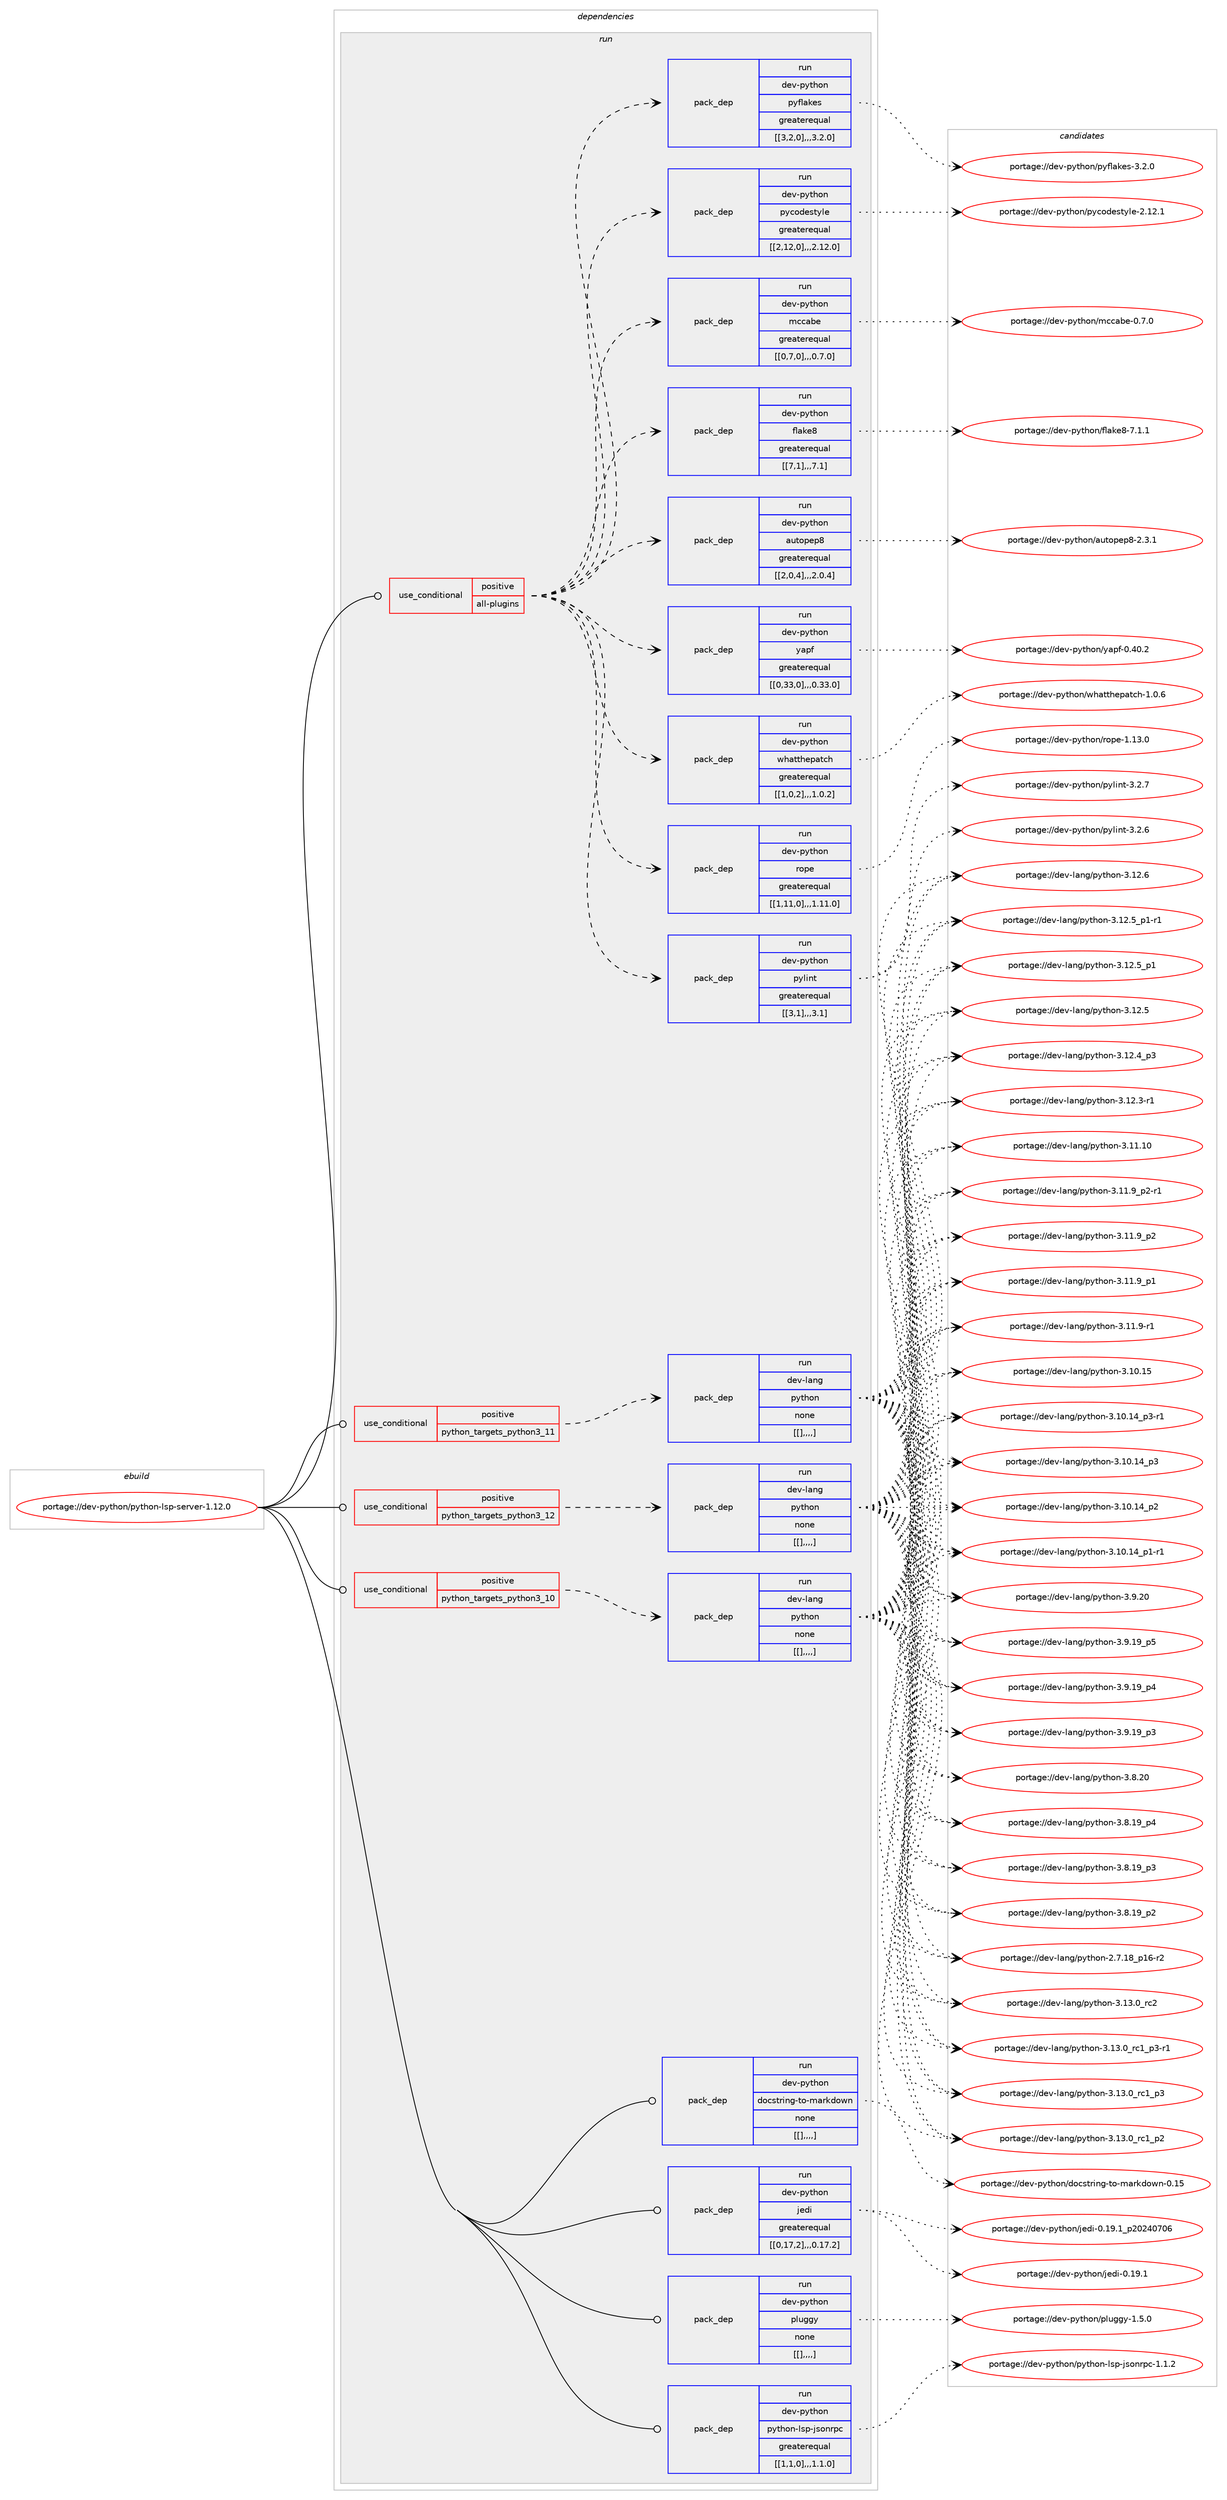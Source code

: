 digraph prolog {

# *************
# Graph options
# *************

newrank=true;
concentrate=true;
compound=true;
graph [rankdir=LR,fontname=Helvetica,fontsize=10,ranksep=1.5];#, ranksep=2.5, nodesep=0.2];
edge  [arrowhead=vee];
node  [fontname=Helvetica,fontsize=10];

# **********
# The ebuild
# **********

subgraph cluster_leftcol {
color=gray;
label=<<i>ebuild</i>>;
id [label="portage://dev-python/python-lsp-server-1.12.0", color=red, width=4, href="../dev-python/python-lsp-server-1.12.0.svg"];
}

# ****************
# The dependencies
# ****************

subgraph cluster_midcol {
color=gray;
label=<<i>dependencies</i>>;
subgraph cluster_compile {
fillcolor="#eeeeee";
style=filled;
label=<<i>compile</i>>;
}
subgraph cluster_compileandrun {
fillcolor="#eeeeee";
style=filled;
label=<<i>compile and run</i>>;
}
subgraph cluster_run {
fillcolor="#eeeeee";
style=filled;
label=<<i>run</i>>;
subgraph cond39232 {
dependency161999 [label=<<TABLE BORDER="0" CELLBORDER="1" CELLSPACING="0" CELLPADDING="4"><TR><TD ROWSPAN="3" CELLPADDING="10">use_conditional</TD></TR><TR><TD>positive</TD></TR><TR><TD>all-plugins</TD></TR></TABLE>>, shape=none, color=red];
subgraph pack121510 {
dependency162000 [label=<<TABLE BORDER="0" CELLBORDER="1" CELLSPACING="0" CELLPADDING="4" WIDTH="220"><TR><TD ROWSPAN="6" CELLPADDING="30">pack_dep</TD></TR><TR><TD WIDTH="110">run</TD></TR><TR><TD>dev-python</TD></TR><TR><TD>autopep8</TD></TR><TR><TD>greaterequal</TD></TR><TR><TD>[[2,0,4],,,2.0.4]</TD></TR></TABLE>>, shape=none, color=blue];
}
dependency161999:e -> dependency162000:w [weight=20,style="dashed",arrowhead="vee"];
subgraph pack121511 {
dependency162001 [label=<<TABLE BORDER="0" CELLBORDER="1" CELLSPACING="0" CELLPADDING="4" WIDTH="220"><TR><TD ROWSPAN="6" CELLPADDING="30">pack_dep</TD></TR><TR><TD WIDTH="110">run</TD></TR><TR><TD>dev-python</TD></TR><TR><TD>flake8</TD></TR><TR><TD>greaterequal</TD></TR><TR><TD>[[7,1],,,7.1]</TD></TR></TABLE>>, shape=none, color=blue];
}
dependency161999:e -> dependency162001:w [weight=20,style="dashed",arrowhead="vee"];
subgraph pack121512 {
dependency162002 [label=<<TABLE BORDER="0" CELLBORDER="1" CELLSPACING="0" CELLPADDING="4" WIDTH="220"><TR><TD ROWSPAN="6" CELLPADDING="30">pack_dep</TD></TR><TR><TD WIDTH="110">run</TD></TR><TR><TD>dev-python</TD></TR><TR><TD>mccabe</TD></TR><TR><TD>greaterequal</TD></TR><TR><TD>[[0,7,0],,,0.7.0]</TD></TR></TABLE>>, shape=none, color=blue];
}
dependency161999:e -> dependency162002:w [weight=20,style="dashed",arrowhead="vee"];
subgraph pack121513 {
dependency162003 [label=<<TABLE BORDER="0" CELLBORDER="1" CELLSPACING="0" CELLPADDING="4" WIDTH="220"><TR><TD ROWSPAN="6" CELLPADDING="30">pack_dep</TD></TR><TR><TD WIDTH="110">run</TD></TR><TR><TD>dev-python</TD></TR><TR><TD>pycodestyle</TD></TR><TR><TD>greaterequal</TD></TR><TR><TD>[[2,12,0],,,2.12.0]</TD></TR></TABLE>>, shape=none, color=blue];
}
dependency161999:e -> dependency162003:w [weight=20,style="dashed",arrowhead="vee"];
subgraph pack121514 {
dependency162004 [label=<<TABLE BORDER="0" CELLBORDER="1" CELLSPACING="0" CELLPADDING="4" WIDTH="220"><TR><TD ROWSPAN="6" CELLPADDING="30">pack_dep</TD></TR><TR><TD WIDTH="110">run</TD></TR><TR><TD>dev-python</TD></TR><TR><TD>pyflakes</TD></TR><TR><TD>greaterequal</TD></TR><TR><TD>[[3,2,0],,,3.2.0]</TD></TR></TABLE>>, shape=none, color=blue];
}
dependency161999:e -> dependency162004:w [weight=20,style="dashed",arrowhead="vee"];
subgraph pack121515 {
dependency162005 [label=<<TABLE BORDER="0" CELLBORDER="1" CELLSPACING="0" CELLPADDING="4" WIDTH="220"><TR><TD ROWSPAN="6" CELLPADDING="30">pack_dep</TD></TR><TR><TD WIDTH="110">run</TD></TR><TR><TD>dev-python</TD></TR><TR><TD>pylint</TD></TR><TR><TD>greaterequal</TD></TR><TR><TD>[[3,1],,,3.1]</TD></TR></TABLE>>, shape=none, color=blue];
}
dependency161999:e -> dependency162005:w [weight=20,style="dashed",arrowhead="vee"];
subgraph pack121516 {
dependency162006 [label=<<TABLE BORDER="0" CELLBORDER="1" CELLSPACING="0" CELLPADDING="4" WIDTH="220"><TR><TD ROWSPAN="6" CELLPADDING="30">pack_dep</TD></TR><TR><TD WIDTH="110">run</TD></TR><TR><TD>dev-python</TD></TR><TR><TD>rope</TD></TR><TR><TD>greaterequal</TD></TR><TR><TD>[[1,11,0],,,1.11.0]</TD></TR></TABLE>>, shape=none, color=blue];
}
dependency161999:e -> dependency162006:w [weight=20,style="dashed",arrowhead="vee"];
subgraph pack121517 {
dependency162007 [label=<<TABLE BORDER="0" CELLBORDER="1" CELLSPACING="0" CELLPADDING="4" WIDTH="220"><TR><TD ROWSPAN="6" CELLPADDING="30">pack_dep</TD></TR><TR><TD WIDTH="110">run</TD></TR><TR><TD>dev-python</TD></TR><TR><TD>whatthepatch</TD></TR><TR><TD>greaterequal</TD></TR><TR><TD>[[1,0,2],,,1.0.2]</TD></TR></TABLE>>, shape=none, color=blue];
}
dependency161999:e -> dependency162007:w [weight=20,style="dashed",arrowhead="vee"];
subgraph pack121518 {
dependency162008 [label=<<TABLE BORDER="0" CELLBORDER="1" CELLSPACING="0" CELLPADDING="4" WIDTH="220"><TR><TD ROWSPAN="6" CELLPADDING="30">pack_dep</TD></TR><TR><TD WIDTH="110">run</TD></TR><TR><TD>dev-python</TD></TR><TR><TD>yapf</TD></TR><TR><TD>greaterequal</TD></TR><TR><TD>[[0,33,0],,,0.33.0]</TD></TR></TABLE>>, shape=none, color=blue];
}
dependency161999:e -> dependency162008:w [weight=20,style="dashed",arrowhead="vee"];
}
id:e -> dependency161999:w [weight=20,style="solid",arrowhead="odot"];
subgraph cond39233 {
dependency162009 [label=<<TABLE BORDER="0" CELLBORDER="1" CELLSPACING="0" CELLPADDING="4"><TR><TD ROWSPAN="3" CELLPADDING="10">use_conditional</TD></TR><TR><TD>positive</TD></TR><TR><TD>python_targets_python3_10</TD></TR></TABLE>>, shape=none, color=red];
subgraph pack121519 {
dependency162010 [label=<<TABLE BORDER="0" CELLBORDER="1" CELLSPACING="0" CELLPADDING="4" WIDTH="220"><TR><TD ROWSPAN="6" CELLPADDING="30">pack_dep</TD></TR><TR><TD WIDTH="110">run</TD></TR><TR><TD>dev-lang</TD></TR><TR><TD>python</TD></TR><TR><TD>none</TD></TR><TR><TD>[[],,,,]</TD></TR></TABLE>>, shape=none, color=blue];
}
dependency162009:e -> dependency162010:w [weight=20,style="dashed",arrowhead="vee"];
}
id:e -> dependency162009:w [weight=20,style="solid",arrowhead="odot"];
subgraph cond39234 {
dependency162011 [label=<<TABLE BORDER="0" CELLBORDER="1" CELLSPACING="0" CELLPADDING="4"><TR><TD ROWSPAN="3" CELLPADDING="10">use_conditional</TD></TR><TR><TD>positive</TD></TR><TR><TD>python_targets_python3_11</TD></TR></TABLE>>, shape=none, color=red];
subgraph pack121520 {
dependency162012 [label=<<TABLE BORDER="0" CELLBORDER="1" CELLSPACING="0" CELLPADDING="4" WIDTH="220"><TR><TD ROWSPAN="6" CELLPADDING="30">pack_dep</TD></TR><TR><TD WIDTH="110">run</TD></TR><TR><TD>dev-lang</TD></TR><TR><TD>python</TD></TR><TR><TD>none</TD></TR><TR><TD>[[],,,,]</TD></TR></TABLE>>, shape=none, color=blue];
}
dependency162011:e -> dependency162012:w [weight=20,style="dashed",arrowhead="vee"];
}
id:e -> dependency162011:w [weight=20,style="solid",arrowhead="odot"];
subgraph cond39235 {
dependency162013 [label=<<TABLE BORDER="0" CELLBORDER="1" CELLSPACING="0" CELLPADDING="4"><TR><TD ROWSPAN="3" CELLPADDING="10">use_conditional</TD></TR><TR><TD>positive</TD></TR><TR><TD>python_targets_python3_12</TD></TR></TABLE>>, shape=none, color=red];
subgraph pack121521 {
dependency162014 [label=<<TABLE BORDER="0" CELLBORDER="1" CELLSPACING="0" CELLPADDING="4" WIDTH="220"><TR><TD ROWSPAN="6" CELLPADDING="30">pack_dep</TD></TR><TR><TD WIDTH="110">run</TD></TR><TR><TD>dev-lang</TD></TR><TR><TD>python</TD></TR><TR><TD>none</TD></TR><TR><TD>[[],,,,]</TD></TR></TABLE>>, shape=none, color=blue];
}
dependency162013:e -> dependency162014:w [weight=20,style="dashed",arrowhead="vee"];
}
id:e -> dependency162013:w [weight=20,style="solid",arrowhead="odot"];
subgraph pack121522 {
dependency162015 [label=<<TABLE BORDER="0" CELLBORDER="1" CELLSPACING="0" CELLPADDING="4" WIDTH="220"><TR><TD ROWSPAN="6" CELLPADDING="30">pack_dep</TD></TR><TR><TD WIDTH="110">run</TD></TR><TR><TD>dev-python</TD></TR><TR><TD>docstring-to-markdown</TD></TR><TR><TD>none</TD></TR><TR><TD>[[],,,,]</TD></TR></TABLE>>, shape=none, color=blue];
}
id:e -> dependency162015:w [weight=20,style="solid",arrowhead="odot"];
subgraph pack121523 {
dependency162016 [label=<<TABLE BORDER="0" CELLBORDER="1" CELLSPACING="0" CELLPADDING="4" WIDTH="220"><TR><TD ROWSPAN="6" CELLPADDING="30">pack_dep</TD></TR><TR><TD WIDTH="110">run</TD></TR><TR><TD>dev-python</TD></TR><TR><TD>jedi</TD></TR><TR><TD>greaterequal</TD></TR><TR><TD>[[0,17,2],,,0.17.2]</TD></TR></TABLE>>, shape=none, color=blue];
}
id:e -> dependency162016:w [weight=20,style="solid",arrowhead="odot"];
subgraph pack121524 {
dependency162017 [label=<<TABLE BORDER="0" CELLBORDER="1" CELLSPACING="0" CELLPADDING="4" WIDTH="220"><TR><TD ROWSPAN="6" CELLPADDING="30">pack_dep</TD></TR><TR><TD WIDTH="110">run</TD></TR><TR><TD>dev-python</TD></TR><TR><TD>pluggy</TD></TR><TR><TD>none</TD></TR><TR><TD>[[],,,,]</TD></TR></TABLE>>, shape=none, color=blue];
}
id:e -> dependency162017:w [weight=20,style="solid",arrowhead="odot"];
subgraph pack121525 {
dependency162018 [label=<<TABLE BORDER="0" CELLBORDER="1" CELLSPACING="0" CELLPADDING="4" WIDTH="220"><TR><TD ROWSPAN="6" CELLPADDING="30">pack_dep</TD></TR><TR><TD WIDTH="110">run</TD></TR><TR><TD>dev-python</TD></TR><TR><TD>python-lsp-jsonrpc</TD></TR><TR><TD>greaterequal</TD></TR><TR><TD>[[1,1,0],,,1.1.0]</TD></TR></TABLE>>, shape=none, color=blue];
}
id:e -> dependency162018:w [weight=20,style="solid",arrowhead="odot"];
}
}

# **************
# The candidates
# **************

subgraph cluster_choices {
rank=same;
color=gray;
label=<<i>candidates</i>>;

subgraph choice121510 {
color=black;
nodesep=1;
choice10010111845112121116104111110479711711611111210111256455046514649 [label="portage://dev-python/autopep8-2.3.1", color=red, width=4,href="../dev-python/autopep8-2.3.1.svg"];
dependency162000:e -> choice10010111845112121116104111110479711711611111210111256455046514649:w [style=dotted,weight="100"];
}
subgraph choice121511 {
color=black;
nodesep=1;
choice10010111845112121116104111110471021089710710156455546494649 [label="portage://dev-python/flake8-7.1.1", color=red, width=4,href="../dev-python/flake8-7.1.1.svg"];
dependency162001:e -> choice10010111845112121116104111110471021089710710156455546494649:w [style=dotted,weight="100"];
}
subgraph choice121512 {
color=black;
nodesep=1;
choice100101118451121211161041111104710999999798101454846554648 [label="portage://dev-python/mccabe-0.7.0", color=red, width=4,href="../dev-python/mccabe-0.7.0.svg"];
dependency162002:e -> choice100101118451121211161041111104710999999798101454846554648:w [style=dotted,weight="100"];
}
subgraph choice121513 {
color=black;
nodesep=1;
choice10010111845112121116104111110471121219911110010111511612110810145504649504649 [label="portage://dev-python/pycodestyle-2.12.1", color=red, width=4,href="../dev-python/pycodestyle-2.12.1.svg"];
dependency162003:e -> choice10010111845112121116104111110471121219911110010111511612110810145504649504649:w [style=dotted,weight="100"];
}
subgraph choice121514 {
color=black;
nodesep=1;
choice100101118451121211161041111104711212110210897107101115455146504648 [label="portage://dev-python/pyflakes-3.2.0", color=red, width=4,href="../dev-python/pyflakes-3.2.0.svg"];
dependency162004:e -> choice100101118451121211161041111104711212110210897107101115455146504648:w [style=dotted,weight="100"];
}
subgraph choice121515 {
color=black;
nodesep=1;
choice1001011184511212111610411111047112121108105110116455146504655 [label="portage://dev-python/pylint-3.2.7", color=red, width=4,href="../dev-python/pylint-3.2.7.svg"];
choice1001011184511212111610411111047112121108105110116455146504654 [label="portage://dev-python/pylint-3.2.6", color=red, width=4,href="../dev-python/pylint-3.2.6.svg"];
dependency162005:e -> choice1001011184511212111610411111047112121108105110116455146504655:w [style=dotted,weight="100"];
dependency162005:e -> choice1001011184511212111610411111047112121108105110116455146504654:w [style=dotted,weight="100"];
}
subgraph choice121516 {
color=black;
nodesep=1;
choice100101118451121211161041111104711411111210145494649514648 [label="portage://dev-python/rope-1.13.0", color=red, width=4,href="../dev-python/rope-1.13.0.svg"];
dependency162006:e -> choice100101118451121211161041111104711411111210145494649514648:w [style=dotted,weight="100"];
}
subgraph choice121517 {
color=black;
nodesep=1;
choice1001011184511212111610411111047119104971161161041011129711699104454946484654 [label="portage://dev-python/whatthepatch-1.0.6", color=red, width=4,href="../dev-python/whatthepatch-1.0.6.svg"];
dependency162007:e -> choice1001011184511212111610411111047119104971161161041011129711699104454946484654:w [style=dotted,weight="100"];
}
subgraph choice121518 {
color=black;
nodesep=1;
choice10010111845112121116104111110471219711210245484652484650 [label="portage://dev-python/yapf-0.40.2", color=red, width=4,href="../dev-python/yapf-0.40.2.svg"];
dependency162008:e -> choice10010111845112121116104111110471219711210245484652484650:w [style=dotted,weight="100"];
}
subgraph choice121519 {
color=black;
nodesep=1;
choice10010111845108971101034711212111610411111045514649514648951149950 [label="portage://dev-lang/python-3.13.0_rc2", color=red, width=4,href="../dev-lang/python-3.13.0_rc2.svg"];
choice1001011184510897110103471121211161041111104551464951464895114994995112514511449 [label="portage://dev-lang/python-3.13.0_rc1_p3-r1", color=red, width=4,href="../dev-lang/python-3.13.0_rc1_p3-r1.svg"];
choice100101118451089711010347112121116104111110455146495146489511499499511251 [label="portage://dev-lang/python-3.13.0_rc1_p3", color=red, width=4,href="../dev-lang/python-3.13.0_rc1_p3.svg"];
choice100101118451089711010347112121116104111110455146495146489511499499511250 [label="portage://dev-lang/python-3.13.0_rc1_p2", color=red, width=4,href="../dev-lang/python-3.13.0_rc1_p2.svg"];
choice10010111845108971101034711212111610411111045514649504654 [label="portage://dev-lang/python-3.12.6", color=red, width=4,href="../dev-lang/python-3.12.6.svg"];
choice1001011184510897110103471121211161041111104551464950465395112494511449 [label="portage://dev-lang/python-3.12.5_p1-r1", color=red, width=4,href="../dev-lang/python-3.12.5_p1-r1.svg"];
choice100101118451089711010347112121116104111110455146495046539511249 [label="portage://dev-lang/python-3.12.5_p1", color=red, width=4,href="../dev-lang/python-3.12.5_p1.svg"];
choice10010111845108971101034711212111610411111045514649504653 [label="portage://dev-lang/python-3.12.5", color=red, width=4,href="../dev-lang/python-3.12.5.svg"];
choice100101118451089711010347112121116104111110455146495046529511251 [label="portage://dev-lang/python-3.12.4_p3", color=red, width=4,href="../dev-lang/python-3.12.4_p3.svg"];
choice100101118451089711010347112121116104111110455146495046514511449 [label="portage://dev-lang/python-3.12.3-r1", color=red, width=4,href="../dev-lang/python-3.12.3-r1.svg"];
choice1001011184510897110103471121211161041111104551464949464948 [label="portage://dev-lang/python-3.11.10", color=red, width=4,href="../dev-lang/python-3.11.10.svg"];
choice1001011184510897110103471121211161041111104551464949465795112504511449 [label="portage://dev-lang/python-3.11.9_p2-r1", color=red, width=4,href="../dev-lang/python-3.11.9_p2-r1.svg"];
choice100101118451089711010347112121116104111110455146494946579511250 [label="portage://dev-lang/python-3.11.9_p2", color=red, width=4,href="../dev-lang/python-3.11.9_p2.svg"];
choice100101118451089711010347112121116104111110455146494946579511249 [label="portage://dev-lang/python-3.11.9_p1", color=red, width=4,href="../dev-lang/python-3.11.9_p1.svg"];
choice100101118451089711010347112121116104111110455146494946574511449 [label="portage://dev-lang/python-3.11.9-r1", color=red, width=4,href="../dev-lang/python-3.11.9-r1.svg"];
choice1001011184510897110103471121211161041111104551464948464953 [label="portage://dev-lang/python-3.10.15", color=red, width=4,href="../dev-lang/python-3.10.15.svg"];
choice100101118451089711010347112121116104111110455146494846495295112514511449 [label="portage://dev-lang/python-3.10.14_p3-r1", color=red, width=4,href="../dev-lang/python-3.10.14_p3-r1.svg"];
choice10010111845108971101034711212111610411111045514649484649529511251 [label="portage://dev-lang/python-3.10.14_p3", color=red, width=4,href="../dev-lang/python-3.10.14_p3.svg"];
choice10010111845108971101034711212111610411111045514649484649529511250 [label="portage://dev-lang/python-3.10.14_p2", color=red, width=4,href="../dev-lang/python-3.10.14_p2.svg"];
choice100101118451089711010347112121116104111110455146494846495295112494511449 [label="portage://dev-lang/python-3.10.14_p1-r1", color=red, width=4,href="../dev-lang/python-3.10.14_p1-r1.svg"];
choice10010111845108971101034711212111610411111045514657465048 [label="portage://dev-lang/python-3.9.20", color=red, width=4,href="../dev-lang/python-3.9.20.svg"];
choice100101118451089711010347112121116104111110455146574649579511253 [label="portage://dev-lang/python-3.9.19_p5", color=red, width=4,href="../dev-lang/python-3.9.19_p5.svg"];
choice100101118451089711010347112121116104111110455146574649579511252 [label="portage://dev-lang/python-3.9.19_p4", color=red, width=4,href="../dev-lang/python-3.9.19_p4.svg"];
choice100101118451089711010347112121116104111110455146574649579511251 [label="portage://dev-lang/python-3.9.19_p3", color=red, width=4,href="../dev-lang/python-3.9.19_p3.svg"];
choice10010111845108971101034711212111610411111045514656465048 [label="portage://dev-lang/python-3.8.20", color=red, width=4,href="../dev-lang/python-3.8.20.svg"];
choice100101118451089711010347112121116104111110455146564649579511252 [label="portage://dev-lang/python-3.8.19_p4", color=red, width=4,href="../dev-lang/python-3.8.19_p4.svg"];
choice100101118451089711010347112121116104111110455146564649579511251 [label="portage://dev-lang/python-3.8.19_p3", color=red, width=4,href="../dev-lang/python-3.8.19_p3.svg"];
choice100101118451089711010347112121116104111110455146564649579511250 [label="portage://dev-lang/python-3.8.19_p2", color=red, width=4,href="../dev-lang/python-3.8.19_p2.svg"];
choice100101118451089711010347112121116104111110455046554649569511249544511450 [label="portage://dev-lang/python-2.7.18_p16-r2", color=red, width=4,href="../dev-lang/python-2.7.18_p16-r2.svg"];
dependency162010:e -> choice10010111845108971101034711212111610411111045514649514648951149950:w [style=dotted,weight="100"];
dependency162010:e -> choice1001011184510897110103471121211161041111104551464951464895114994995112514511449:w [style=dotted,weight="100"];
dependency162010:e -> choice100101118451089711010347112121116104111110455146495146489511499499511251:w [style=dotted,weight="100"];
dependency162010:e -> choice100101118451089711010347112121116104111110455146495146489511499499511250:w [style=dotted,weight="100"];
dependency162010:e -> choice10010111845108971101034711212111610411111045514649504654:w [style=dotted,weight="100"];
dependency162010:e -> choice1001011184510897110103471121211161041111104551464950465395112494511449:w [style=dotted,weight="100"];
dependency162010:e -> choice100101118451089711010347112121116104111110455146495046539511249:w [style=dotted,weight="100"];
dependency162010:e -> choice10010111845108971101034711212111610411111045514649504653:w [style=dotted,weight="100"];
dependency162010:e -> choice100101118451089711010347112121116104111110455146495046529511251:w [style=dotted,weight="100"];
dependency162010:e -> choice100101118451089711010347112121116104111110455146495046514511449:w [style=dotted,weight="100"];
dependency162010:e -> choice1001011184510897110103471121211161041111104551464949464948:w [style=dotted,weight="100"];
dependency162010:e -> choice1001011184510897110103471121211161041111104551464949465795112504511449:w [style=dotted,weight="100"];
dependency162010:e -> choice100101118451089711010347112121116104111110455146494946579511250:w [style=dotted,weight="100"];
dependency162010:e -> choice100101118451089711010347112121116104111110455146494946579511249:w [style=dotted,weight="100"];
dependency162010:e -> choice100101118451089711010347112121116104111110455146494946574511449:w [style=dotted,weight="100"];
dependency162010:e -> choice1001011184510897110103471121211161041111104551464948464953:w [style=dotted,weight="100"];
dependency162010:e -> choice100101118451089711010347112121116104111110455146494846495295112514511449:w [style=dotted,weight="100"];
dependency162010:e -> choice10010111845108971101034711212111610411111045514649484649529511251:w [style=dotted,weight="100"];
dependency162010:e -> choice10010111845108971101034711212111610411111045514649484649529511250:w [style=dotted,weight="100"];
dependency162010:e -> choice100101118451089711010347112121116104111110455146494846495295112494511449:w [style=dotted,weight="100"];
dependency162010:e -> choice10010111845108971101034711212111610411111045514657465048:w [style=dotted,weight="100"];
dependency162010:e -> choice100101118451089711010347112121116104111110455146574649579511253:w [style=dotted,weight="100"];
dependency162010:e -> choice100101118451089711010347112121116104111110455146574649579511252:w [style=dotted,weight="100"];
dependency162010:e -> choice100101118451089711010347112121116104111110455146574649579511251:w [style=dotted,weight="100"];
dependency162010:e -> choice10010111845108971101034711212111610411111045514656465048:w [style=dotted,weight="100"];
dependency162010:e -> choice100101118451089711010347112121116104111110455146564649579511252:w [style=dotted,weight="100"];
dependency162010:e -> choice100101118451089711010347112121116104111110455146564649579511251:w [style=dotted,weight="100"];
dependency162010:e -> choice100101118451089711010347112121116104111110455146564649579511250:w [style=dotted,weight="100"];
dependency162010:e -> choice100101118451089711010347112121116104111110455046554649569511249544511450:w [style=dotted,weight="100"];
}
subgraph choice121520 {
color=black;
nodesep=1;
choice10010111845108971101034711212111610411111045514649514648951149950 [label="portage://dev-lang/python-3.13.0_rc2", color=red, width=4,href="../dev-lang/python-3.13.0_rc2.svg"];
choice1001011184510897110103471121211161041111104551464951464895114994995112514511449 [label="portage://dev-lang/python-3.13.0_rc1_p3-r1", color=red, width=4,href="../dev-lang/python-3.13.0_rc1_p3-r1.svg"];
choice100101118451089711010347112121116104111110455146495146489511499499511251 [label="portage://dev-lang/python-3.13.0_rc1_p3", color=red, width=4,href="../dev-lang/python-3.13.0_rc1_p3.svg"];
choice100101118451089711010347112121116104111110455146495146489511499499511250 [label="portage://dev-lang/python-3.13.0_rc1_p2", color=red, width=4,href="../dev-lang/python-3.13.0_rc1_p2.svg"];
choice10010111845108971101034711212111610411111045514649504654 [label="portage://dev-lang/python-3.12.6", color=red, width=4,href="../dev-lang/python-3.12.6.svg"];
choice1001011184510897110103471121211161041111104551464950465395112494511449 [label="portage://dev-lang/python-3.12.5_p1-r1", color=red, width=4,href="../dev-lang/python-3.12.5_p1-r1.svg"];
choice100101118451089711010347112121116104111110455146495046539511249 [label="portage://dev-lang/python-3.12.5_p1", color=red, width=4,href="../dev-lang/python-3.12.5_p1.svg"];
choice10010111845108971101034711212111610411111045514649504653 [label="portage://dev-lang/python-3.12.5", color=red, width=4,href="../dev-lang/python-3.12.5.svg"];
choice100101118451089711010347112121116104111110455146495046529511251 [label="portage://dev-lang/python-3.12.4_p3", color=red, width=4,href="../dev-lang/python-3.12.4_p3.svg"];
choice100101118451089711010347112121116104111110455146495046514511449 [label="portage://dev-lang/python-3.12.3-r1", color=red, width=4,href="../dev-lang/python-3.12.3-r1.svg"];
choice1001011184510897110103471121211161041111104551464949464948 [label="portage://dev-lang/python-3.11.10", color=red, width=4,href="../dev-lang/python-3.11.10.svg"];
choice1001011184510897110103471121211161041111104551464949465795112504511449 [label="portage://dev-lang/python-3.11.9_p2-r1", color=red, width=4,href="../dev-lang/python-3.11.9_p2-r1.svg"];
choice100101118451089711010347112121116104111110455146494946579511250 [label="portage://dev-lang/python-3.11.9_p2", color=red, width=4,href="../dev-lang/python-3.11.9_p2.svg"];
choice100101118451089711010347112121116104111110455146494946579511249 [label="portage://dev-lang/python-3.11.9_p1", color=red, width=4,href="../dev-lang/python-3.11.9_p1.svg"];
choice100101118451089711010347112121116104111110455146494946574511449 [label="portage://dev-lang/python-3.11.9-r1", color=red, width=4,href="../dev-lang/python-3.11.9-r1.svg"];
choice1001011184510897110103471121211161041111104551464948464953 [label="portage://dev-lang/python-3.10.15", color=red, width=4,href="../dev-lang/python-3.10.15.svg"];
choice100101118451089711010347112121116104111110455146494846495295112514511449 [label="portage://dev-lang/python-3.10.14_p3-r1", color=red, width=4,href="../dev-lang/python-3.10.14_p3-r1.svg"];
choice10010111845108971101034711212111610411111045514649484649529511251 [label="portage://dev-lang/python-3.10.14_p3", color=red, width=4,href="../dev-lang/python-3.10.14_p3.svg"];
choice10010111845108971101034711212111610411111045514649484649529511250 [label="portage://dev-lang/python-3.10.14_p2", color=red, width=4,href="../dev-lang/python-3.10.14_p2.svg"];
choice100101118451089711010347112121116104111110455146494846495295112494511449 [label="portage://dev-lang/python-3.10.14_p1-r1", color=red, width=4,href="../dev-lang/python-3.10.14_p1-r1.svg"];
choice10010111845108971101034711212111610411111045514657465048 [label="portage://dev-lang/python-3.9.20", color=red, width=4,href="../dev-lang/python-3.9.20.svg"];
choice100101118451089711010347112121116104111110455146574649579511253 [label="portage://dev-lang/python-3.9.19_p5", color=red, width=4,href="../dev-lang/python-3.9.19_p5.svg"];
choice100101118451089711010347112121116104111110455146574649579511252 [label="portage://dev-lang/python-3.9.19_p4", color=red, width=4,href="../dev-lang/python-3.9.19_p4.svg"];
choice100101118451089711010347112121116104111110455146574649579511251 [label="portage://dev-lang/python-3.9.19_p3", color=red, width=4,href="../dev-lang/python-3.9.19_p3.svg"];
choice10010111845108971101034711212111610411111045514656465048 [label="portage://dev-lang/python-3.8.20", color=red, width=4,href="../dev-lang/python-3.8.20.svg"];
choice100101118451089711010347112121116104111110455146564649579511252 [label="portage://dev-lang/python-3.8.19_p4", color=red, width=4,href="../dev-lang/python-3.8.19_p4.svg"];
choice100101118451089711010347112121116104111110455146564649579511251 [label="portage://dev-lang/python-3.8.19_p3", color=red, width=4,href="../dev-lang/python-3.8.19_p3.svg"];
choice100101118451089711010347112121116104111110455146564649579511250 [label="portage://dev-lang/python-3.8.19_p2", color=red, width=4,href="../dev-lang/python-3.8.19_p2.svg"];
choice100101118451089711010347112121116104111110455046554649569511249544511450 [label="portage://dev-lang/python-2.7.18_p16-r2", color=red, width=4,href="../dev-lang/python-2.7.18_p16-r2.svg"];
dependency162012:e -> choice10010111845108971101034711212111610411111045514649514648951149950:w [style=dotted,weight="100"];
dependency162012:e -> choice1001011184510897110103471121211161041111104551464951464895114994995112514511449:w [style=dotted,weight="100"];
dependency162012:e -> choice100101118451089711010347112121116104111110455146495146489511499499511251:w [style=dotted,weight="100"];
dependency162012:e -> choice100101118451089711010347112121116104111110455146495146489511499499511250:w [style=dotted,weight="100"];
dependency162012:e -> choice10010111845108971101034711212111610411111045514649504654:w [style=dotted,weight="100"];
dependency162012:e -> choice1001011184510897110103471121211161041111104551464950465395112494511449:w [style=dotted,weight="100"];
dependency162012:e -> choice100101118451089711010347112121116104111110455146495046539511249:w [style=dotted,weight="100"];
dependency162012:e -> choice10010111845108971101034711212111610411111045514649504653:w [style=dotted,weight="100"];
dependency162012:e -> choice100101118451089711010347112121116104111110455146495046529511251:w [style=dotted,weight="100"];
dependency162012:e -> choice100101118451089711010347112121116104111110455146495046514511449:w [style=dotted,weight="100"];
dependency162012:e -> choice1001011184510897110103471121211161041111104551464949464948:w [style=dotted,weight="100"];
dependency162012:e -> choice1001011184510897110103471121211161041111104551464949465795112504511449:w [style=dotted,weight="100"];
dependency162012:e -> choice100101118451089711010347112121116104111110455146494946579511250:w [style=dotted,weight="100"];
dependency162012:e -> choice100101118451089711010347112121116104111110455146494946579511249:w [style=dotted,weight="100"];
dependency162012:e -> choice100101118451089711010347112121116104111110455146494946574511449:w [style=dotted,weight="100"];
dependency162012:e -> choice1001011184510897110103471121211161041111104551464948464953:w [style=dotted,weight="100"];
dependency162012:e -> choice100101118451089711010347112121116104111110455146494846495295112514511449:w [style=dotted,weight="100"];
dependency162012:e -> choice10010111845108971101034711212111610411111045514649484649529511251:w [style=dotted,weight="100"];
dependency162012:e -> choice10010111845108971101034711212111610411111045514649484649529511250:w [style=dotted,weight="100"];
dependency162012:e -> choice100101118451089711010347112121116104111110455146494846495295112494511449:w [style=dotted,weight="100"];
dependency162012:e -> choice10010111845108971101034711212111610411111045514657465048:w [style=dotted,weight="100"];
dependency162012:e -> choice100101118451089711010347112121116104111110455146574649579511253:w [style=dotted,weight="100"];
dependency162012:e -> choice100101118451089711010347112121116104111110455146574649579511252:w [style=dotted,weight="100"];
dependency162012:e -> choice100101118451089711010347112121116104111110455146574649579511251:w [style=dotted,weight="100"];
dependency162012:e -> choice10010111845108971101034711212111610411111045514656465048:w [style=dotted,weight="100"];
dependency162012:e -> choice100101118451089711010347112121116104111110455146564649579511252:w [style=dotted,weight="100"];
dependency162012:e -> choice100101118451089711010347112121116104111110455146564649579511251:w [style=dotted,weight="100"];
dependency162012:e -> choice100101118451089711010347112121116104111110455146564649579511250:w [style=dotted,weight="100"];
dependency162012:e -> choice100101118451089711010347112121116104111110455046554649569511249544511450:w [style=dotted,weight="100"];
}
subgraph choice121521 {
color=black;
nodesep=1;
choice10010111845108971101034711212111610411111045514649514648951149950 [label="portage://dev-lang/python-3.13.0_rc2", color=red, width=4,href="../dev-lang/python-3.13.0_rc2.svg"];
choice1001011184510897110103471121211161041111104551464951464895114994995112514511449 [label="portage://dev-lang/python-3.13.0_rc1_p3-r1", color=red, width=4,href="../dev-lang/python-3.13.0_rc1_p3-r1.svg"];
choice100101118451089711010347112121116104111110455146495146489511499499511251 [label="portage://dev-lang/python-3.13.0_rc1_p3", color=red, width=4,href="../dev-lang/python-3.13.0_rc1_p3.svg"];
choice100101118451089711010347112121116104111110455146495146489511499499511250 [label="portage://dev-lang/python-3.13.0_rc1_p2", color=red, width=4,href="../dev-lang/python-3.13.0_rc1_p2.svg"];
choice10010111845108971101034711212111610411111045514649504654 [label="portage://dev-lang/python-3.12.6", color=red, width=4,href="../dev-lang/python-3.12.6.svg"];
choice1001011184510897110103471121211161041111104551464950465395112494511449 [label="portage://dev-lang/python-3.12.5_p1-r1", color=red, width=4,href="../dev-lang/python-3.12.5_p1-r1.svg"];
choice100101118451089711010347112121116104111110455146495046539511249 [label="portage://dev-lang/python-3.12.5_p1", color=red, width=4,href="../dev-lang/python-3.12.5_p1.svg"];
choice10010111845108971101034711212111610411111045514649504653 [label="portage://dev-lang/python-3.12.5", color=red, width=4,href="../dev-lang/python-3.12.5.svg"];
choice100101118451089711010347112121116104111110455146495046529511251 [label="portage://dev-lang/python-3.12.4_p3", color=red, width=4,href="../dev-lang/python-3.12.4_p3.svg"];
choice100101118451089711010347112121116104111110455146495046514511449 [label="portage://dev-lang/python-3.12.3-r1", color=red, width=4,href="../dev-lang/python-3.12.3-r1.svg"];
choice1001011184510897110103471121211161041111104551464949464948 [label="portage://dev-lang/python-3.11.10", color=red, width=4,href="../dev-lang/python-3.11.10.svg"];
choice1001011184510897110103471121211161041111104551464949465795112504511449 [label="portage://dev-lang/python-3.11.9_p2-r1", color=red, width=4,href="../dev-lang/python-3.11.9_p2-r1.svg"];
choice100101118451089711010347112121116104111110455146494946579511250 [label="portage://dev-lang/python-3.11.9_p2", color=red, width=4,href="../dev-lang/python-3.11.9_p2.svg"];
choice100101118451089711010347112121116104111110455146494946579511249 [label="portage://dev-lang/python-3.11.9_p1", color=red, width=4,href="../dev-lang/python-3.11.9_p1.svg"];
choice100101118451089711010347112121116104111110455146494946574511449 [label="portage://dev-lang/python-3.11.9-r1", color=red, width=4,href="../dev-lang/python-3.11.9-r1.svg"];
choice1001011184510897110103471121211161041111104551464948464953 [label="portage://dev-lang/python-3.10.15", color=red, width=4,href="../dev-lang/python-3.10.15.svg"];
choice100101118451089711010347112121116104111110455146494846495295112514511449 [label="portage://dev-lang/python-3.10.14_p3-r1", color=red, width=4,href="../dev-lang/python-3.10.14_p3-r1.svg"];
choice10010111845108971101034711212111610411111045514649484649529511251 [label="portage://dev-lang/python-3.10.14_p3", color=red, width=4,href="../dev-lang/python-3.10.14_p3.svg"];
choice10010111845108971101034711212111610411111045514649484649529511250 [label="portage://dev-lang/python-3.10.14_p2", color=red, width=4,href="../dev-lang/python-3.10.14_p2.svg"];
choice100101118451089711010347112121116104111110455146494846495295112494511449 [label="portage://dev-lang/python-3.10.14_p1-r1", color=red, width=4,href="../dev-lang/python-3.10.14_p1-r1.svg"];
choice10010111845108971101034711212111610411111045514657465048 [label="portage://dev-lang/python-3.9.20", color=red, width=4,href="../dev-lang/python-3.9.20.svg"];
choice100101118451089711010347112121116104111110455146574649579511253 [label="portage://dev-lang/python-3.9.19_p5", color=red, width=4,href="../dev-lang/python-3.9.19_p5.svg"];
choice100101118451089711010347112121116104111110455146574649579511252 [label="portage://dev-lang/python-3.9.19_p4", color=red, width=4,href="../dev-lang/python-3.9.19_p4.svg"];
choice100101118451089711010347112121116104111110455146574649579511251 [label="portage://dev-lang/python-3.9.19_p3", color=red, width=4,href="../dev-lang/python-3.9.19_p3.svg"];
choice10010111845108971101034711212111610411111045514656465048 [label="portage://dev-lang/python-3.8.20", color=red, width=4,href="../dev-lang/python-3.8.20.svg"];
choice100101118451089711010347112121116104111110455146564649579511252 [label="portage://dev-lang/python-3.8.19_p4", color=red, width=4,href="../dev-lang/python-3.8.19_p4.svg"];
choice100101118451089711010347112121116104111110455146564649579511251 [label="portage://dev-lang/python-3.8.19_p3", color=red, width=4,href="../dev-lang/python-3.8.19_p3.svg"];
choice100101118451089711010347112121116104111110455146564649579511250 [label="portage://dev-lang/python-3.8.19_p2", color=red, width=4,href="../dev-lang/python-3.8.19_p2.svg"];
choice100101118451089711010347112121116104111110455046554649569511249544511450 [label="portage://dev-lang/python-2.7.18_p16-r2", color=red, width=4,href="../dev-lang/python-2.7.18_p16-r2.svg"];
dependency162014:e -> choice10010111845108971101034711212111610411111045514649514648951149950:w [style=dotted,weight="100"];
dependency162014:e -> choice1001011184510897110103471121211161041111104551464951464895114994995112514511449:w [style=dotted,weight="100"];
dependency162014:e -> choice100101118451089711010347112121116104111110455146495146489511499499511251:w [style=dotted,weight="100"];
dependency162014:e -> choice100101118451089711010347112121116104111110455146495146489511499499511250:w [style=dotted,weight="100"];
dependency162014:e -> choice10010111845108971101034711212111610411111045514649504654:w [style=dotted,weight="100"];
dependency162014:e -> choice1001011184510897110103471121211161041111104551464950465395112494511449:w [style=dotted,weight="100"];
dependency162014:e -> choice100101118451089711010347112121116104111110455146495046539511249:w [style=dotted,weight="100"];
dependency162014:e -> choice10010111845108971101034711212111610411111045514649504653:w [style=dotted,weight="100"];
dependency162014:e -> choice100101118451089711010347112121116104111110455146495046529511251:w [style=dotted,weight="100"];
dependency162014:e -> choice100101118451089711010347112121116104111110455146495046514511449:w [style=dotted,weight="100"];
dependency162014:e -> choice1001011184510897110103471121211161041111104551464949464948:w [style=dotted,weight="100"];
dependency162014:e -> choice1001011184510897110103471121211161041111104551464949465795112504511449:w [style=dotted,weight="100"];
dependency162014:e -> choice100101118451089711010347112121116104111110455146494946579511250:w [style=dotted,weight="100"];
dependency162014:e -> choice100101118451089711010347112121116104111110455146494946579511249:w [style=dotted,weight="100"];
dependency162014:e -> choice100101118451089711010347112121116104111110455146494946574511449:w [style=dotted,weight="100"];
dependency162014:e -> choice1001011184510897110103471121211161041111104551464948464953:w [style=dotted,weight="100"];
dependency162014:e -> choice100101118451089711010347112121116104111110455146494846495295112514511449:w [style=dotted,weight="100"];
dependency162014:e -> choice10010111845108971101034711212111610411111045514649484649529511251:w [style=dotted,weight="100"];
dependency162014:e -> choice10010111845108971101034711212111610411111045514649484649529511250:w [style=dotted,weight="100"];
dependency162014:e -> choice100101118451089711010347112121116104111110455146494846495295112494511449:w [style=dotted,weight="100"];
dependency162014:e -> choice10010111845108971101034711212111610411111045514657465048:w [style=dotted,weight="100"];
dependency162014:e -> choice100101118451089711010347112121116104111110455146574649579511253:w [style=dotted,weight="100"];
dependency162014:e -> choice100101118451089711010347112121116104111110455146574649579511252:w [style=dotted,weight="100"];
dependency162014:e -> choice100101118451089711010347112121116104111110455146574649579511251:w [style=dotted,weight="100"];
dependency162014:e -> choice10010111845108971101034711212111610411111045514656465048:w [style=dotted,weight="100"];
dependency162014:e -> choice100101118451089711010347112121116104111110455146564649579511252:w [style=dotted,weight="100"];
dependency162014:e -> choice100101118451089711010347112121116104111110455146564649579511251:w [style=dotted,weight="100"];
dependency162014:e -> choice100101118451089711010347112121116104111110455146564649579511250:w [style=dotted,weight="100"];
dependency162014:e -> choice100101118451089711010347112121116104111110455046554649569511249544511450:w [style=dotted,weight="100"];
}
subgraph choice121522 {
color=black;
nodesep=1;
choice1001011184511212111610411111047100111991151161141051101034511611145109971141071001111191104548464953 [label="portage://dev-python/docstring-to-markdown-0.15", color=red, width=4,href="../dev-python/docstring-to-markdown-0.15.svg"];
dependency162015:e -> choice1001011184511212111610411111047100111991151161141051101034511611145109971141071001111191104548464953:w [style=dotted,weight="100"];
}
subgraph choice121523 {
color=black;
nodesep=1;
choice100101118451121211161041111104710610110010545484649574649951125048505248554854 [label="portage://dev-python/jedi-0.19.1_p20240706", color=red, width=4,href="../dev-python/jedi-0.19.1_p20240706.svg"];
choice100101118451121211161041111104710610110010545484649574649 [label="portage://dev-python/jedi-0.19.1", color=red, width=4,href="../dev-python/jedi-0.19.1.svg"];
dependency162016:e -> choice100101118451121211161041111104710610110010545484649574649951125048505248554854:w [style=dotted,weight="100"];
dependency162016:e -> choice100101118451121211161041111104710610110010545484649574649:w [style=dotted,weight="100"];
}
subgraph choice121524 {
color=black;
nodesep=1;
choice1001011184511212111610411111047112108117103103121454946534648 [label="portage://dev-python/pluggy-1.5.0", color=red, width=4,href="../dev-python/pluggy-1.5.0.svg"];
dependency162017:e -> choice1001011184511212111610411111047112108117103103121454946534648:w [style=dotted,weight="100"];
}
subgraph choice121525 {
color=black;
nodesep=1;
choice1001011184511212111610411111047112121116104111110451081151124510611511111011411299454946494650 [label="portage://dev-python/python-lsp-jsonrpc-1.1.2", color=red, width=4,href="../dev-python/python-lsp-jsonrpc-1.1.2.svg"];
dependency162018:e -> choice1001011184511212111610411111047112121116104111110451081151124510611511111011411299454946494650:w [style=dotted,weight="100"];
}
}

}
